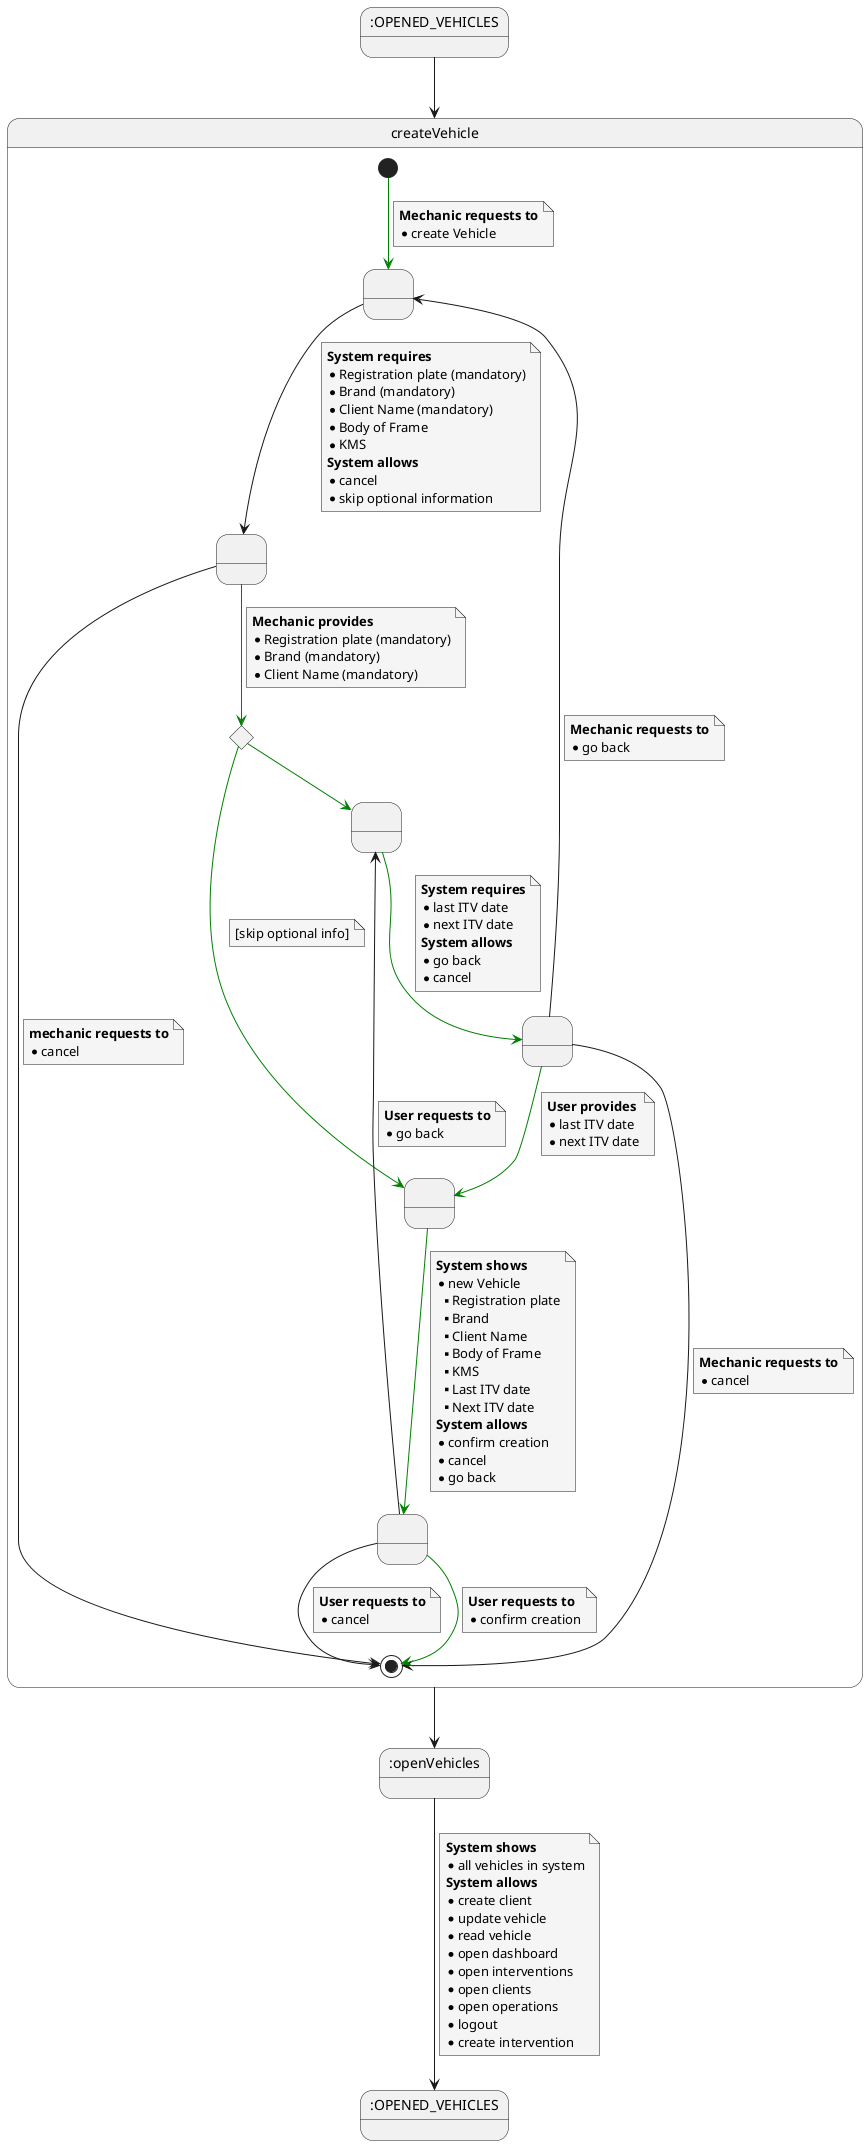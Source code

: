 @startuml
skinparam {
    NoteBackgroundColor #whiteSmoke
}

state OPENED_VEHICLES as ":OPENED_VEHICLES"
state openVehicles as ":openVehicles"
state initState as ":OPENED_VEHICLES"

initState -down-> createVehicle

state createVehicle {
state 1 as " "
state A0 as " "
state A1 as " "
state 2 as " "
state 4 as " "
state A4 <<choice>>
state 6 as " "

[*]  -[#Green]down-> 1
note on link
    <b>Mechanic requests to</b>
    * create Vehicle
end note

1 -down-> 2
note on link
    <b>System requires</b>
    * Registration plate (mandatory)
    * Brand (mandatory)
    * Client Name (mandatory)
    * Body of Frame
    * KMS
    <b>System allows</b>
    * cancel
    * skip optional information
end note

2 -down-> [*]
note on link
<b>mechanic requests to
* cancel
end note

2 -[#Green]down-> A4
note on link
<b>Mechanic provides</b>
* Registration plate (mandatory)
* Brand (mandatory)
* Client Name (mandatory)
end note

A4 -[#Green]down-> A1
note on link
[skip optional info]
end note


A4 -[#Green]down-> 4

4 -[#Green]down-> A0
note on link
<b>System requires</b>
* last ITV date
* next ITV date
<b>System allows</b>
* go back
* cancel
end note

A0 -left-> 1
note on link
<b>Mechanic requests to</b>
* go back
end note

A0 -down-> [*]
note on link
<b>Mechanic requests to</b>
* cancel
end note

A0 -[#Green]down-> A1
note on link
<b>User provides</b>
* last ITV date
* next ITV date
end note

A1 -[#Green]down-> 6
note on link
    <b>System shows</b>
    * new Vehicle
    ** Registration plate
    ** Brand
    ** Client Name
    ** Body of Frame
    ** KMS
    ** Last ITV date
    ** Next ITV date
    <b>System allows</b>
    *confirm creation
    *cancel
    *go back
end note

6 -[#Green]down-> [*]
note on link
<b>User requests to</b>
* confirm creation
end note

6 -up-> 4
note on link
<b>User requests to</b>
* go back
end note

6 -down-> [*]
note on link
<b>User requests to</b>
* cancel
end note
}

createVehicle --> openVehicles

openVehicles --> OPENED_VEHICLES
note on link
<b>System shows</b>
* all vehicles in system
<b>System allows</b>
* create client
* update vehicle
* read vehicle
* open dashboard
* open interventions
* open clients
* open operations
* logout
* create intervention
end note

@enduml
